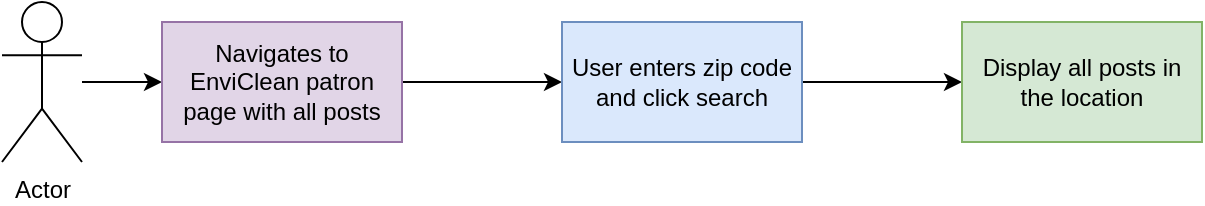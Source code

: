 <mxfile version="14.8.4" type="device"><diagram id="C5RBs43oDa-KdzZeNtuy" name="Page-1"><mxGraphModel dx="1038" dy="579" grid="1" gridSize="10" guides="1" tooltips="1" connect="1" arrows="1" fold="1" page="1" pageScale="1" pageWidth="827" pageHeight="1169" math="0" shadow="0"><root><mxCell id="WIyWlLk6GJQsqaUBKTNV-0"/><mxCell id="WIyWlLk6GJQsqaUBKTNV-1" parent="WIyWlLk6GJQsqaUBKTNV-0"/><mxCell id="-GYDpv_gf4m6NxRT5GWu-9" value="" style="edgeStyle=orthogonalEdgeStyle;rounded=0;orthogonalLoop=1;jettySize=auto;html=1;" edge="1" parent="WIyWlLk6GJQsqaUBKTNV-1" source="-GYDpv_gf4m6NxRT5GWu-10" target="-GYDpv_gf4m6NxRT5GWu-12"><mxGeometry relative="1" as="geometry"/></mxCell><mxCell id="-GYDpv_gf4m6NxRT5GWu-10" value="Actor" style="shape=umlActor;verticalLabelPosition=bottom;verticalAlign=top;html=1;outlineConnect=0;" vertex="1" parent="WIyWlLk6GJQsqaUBKTNV-1"><mxGeometry x="90" y="130" width="40" height="80" as="geometry"/></mxCell><mxCell id="-GYDpv_gf4m6NxRT5GWu-11" value="" style="edgeStyle=orthogonalEdgeStyle;rounded=0;orthogonalLoop=1;jettySize=auto;html=1;" edge="1" parent="WIyWlLk6GJQsqaUBKTNV-1" source="-GYDpv_gf4m6NxRT5GWu-12" target="-GYDpv_gf4m6NxRT5GWu-14"><mxGeometry relative="1" as="geometry"/></mxCell><mxCell id="-GYDpv_gf4m6NxRT5GWu-12" value="Navigates to EnviClean patron page with all posts" style="rounded=0;whiteSpace=wrap;html=1;fillColor=#e1d5e7;strokeColor=#9673a6;" vertex="1" parent="WIyWlLk6GJQsqaUBKTNV-1"><mxGeometry x="170" y="140" width="120" height="60" as="geometry"/></mxCell><mxCell id="-GYDpv_gf4m6NxRT5GWu-18" value="" style="edgeStyle=orthogonalEdgeStyle;rounded=0;orthogonalLoop=1;jettySize=auto;html=1;" edge="1" parent="WIyWlLk6GJQsqaUBKTNV-1" source="-GYDpv_gf4m6NxRT5GWu-14" target="-GYDpv_gf4m6NxRT5GWu-17"><mxGeometry relative="1" as="geometry"/></mxCell><mxCell id="-GYDpv_gf4m6NxRT5GWu-14" value="User enters zip code and click search" style="rounded=0;whiteSpace=wrap;html=1;fillColor=#dae8fc;strokeColor=#6c8ebf;" vertex="1" parent="WIyWlLk6GJQsqaUBKTNV-1"><mxGeometry x="370" y="140" width="120" height="60" as="geometry"/></mxCell><mxCell id="-GYDpv_gf4m6NxRT5GWu-17" value="Display all posts in the location" style="rounded=0;whiteSpace=wrap;html=1;fillColor=#d5e8d4;strokeColor=#82b366;" vertex="1" parent="WIyWlLk6GJQsqaUBKTNV-1"><mxGeometry x="570" y="140" width="120" height="60" as="geometry"/></mxCell></root></mxGraphModel></diagram></mxfile>